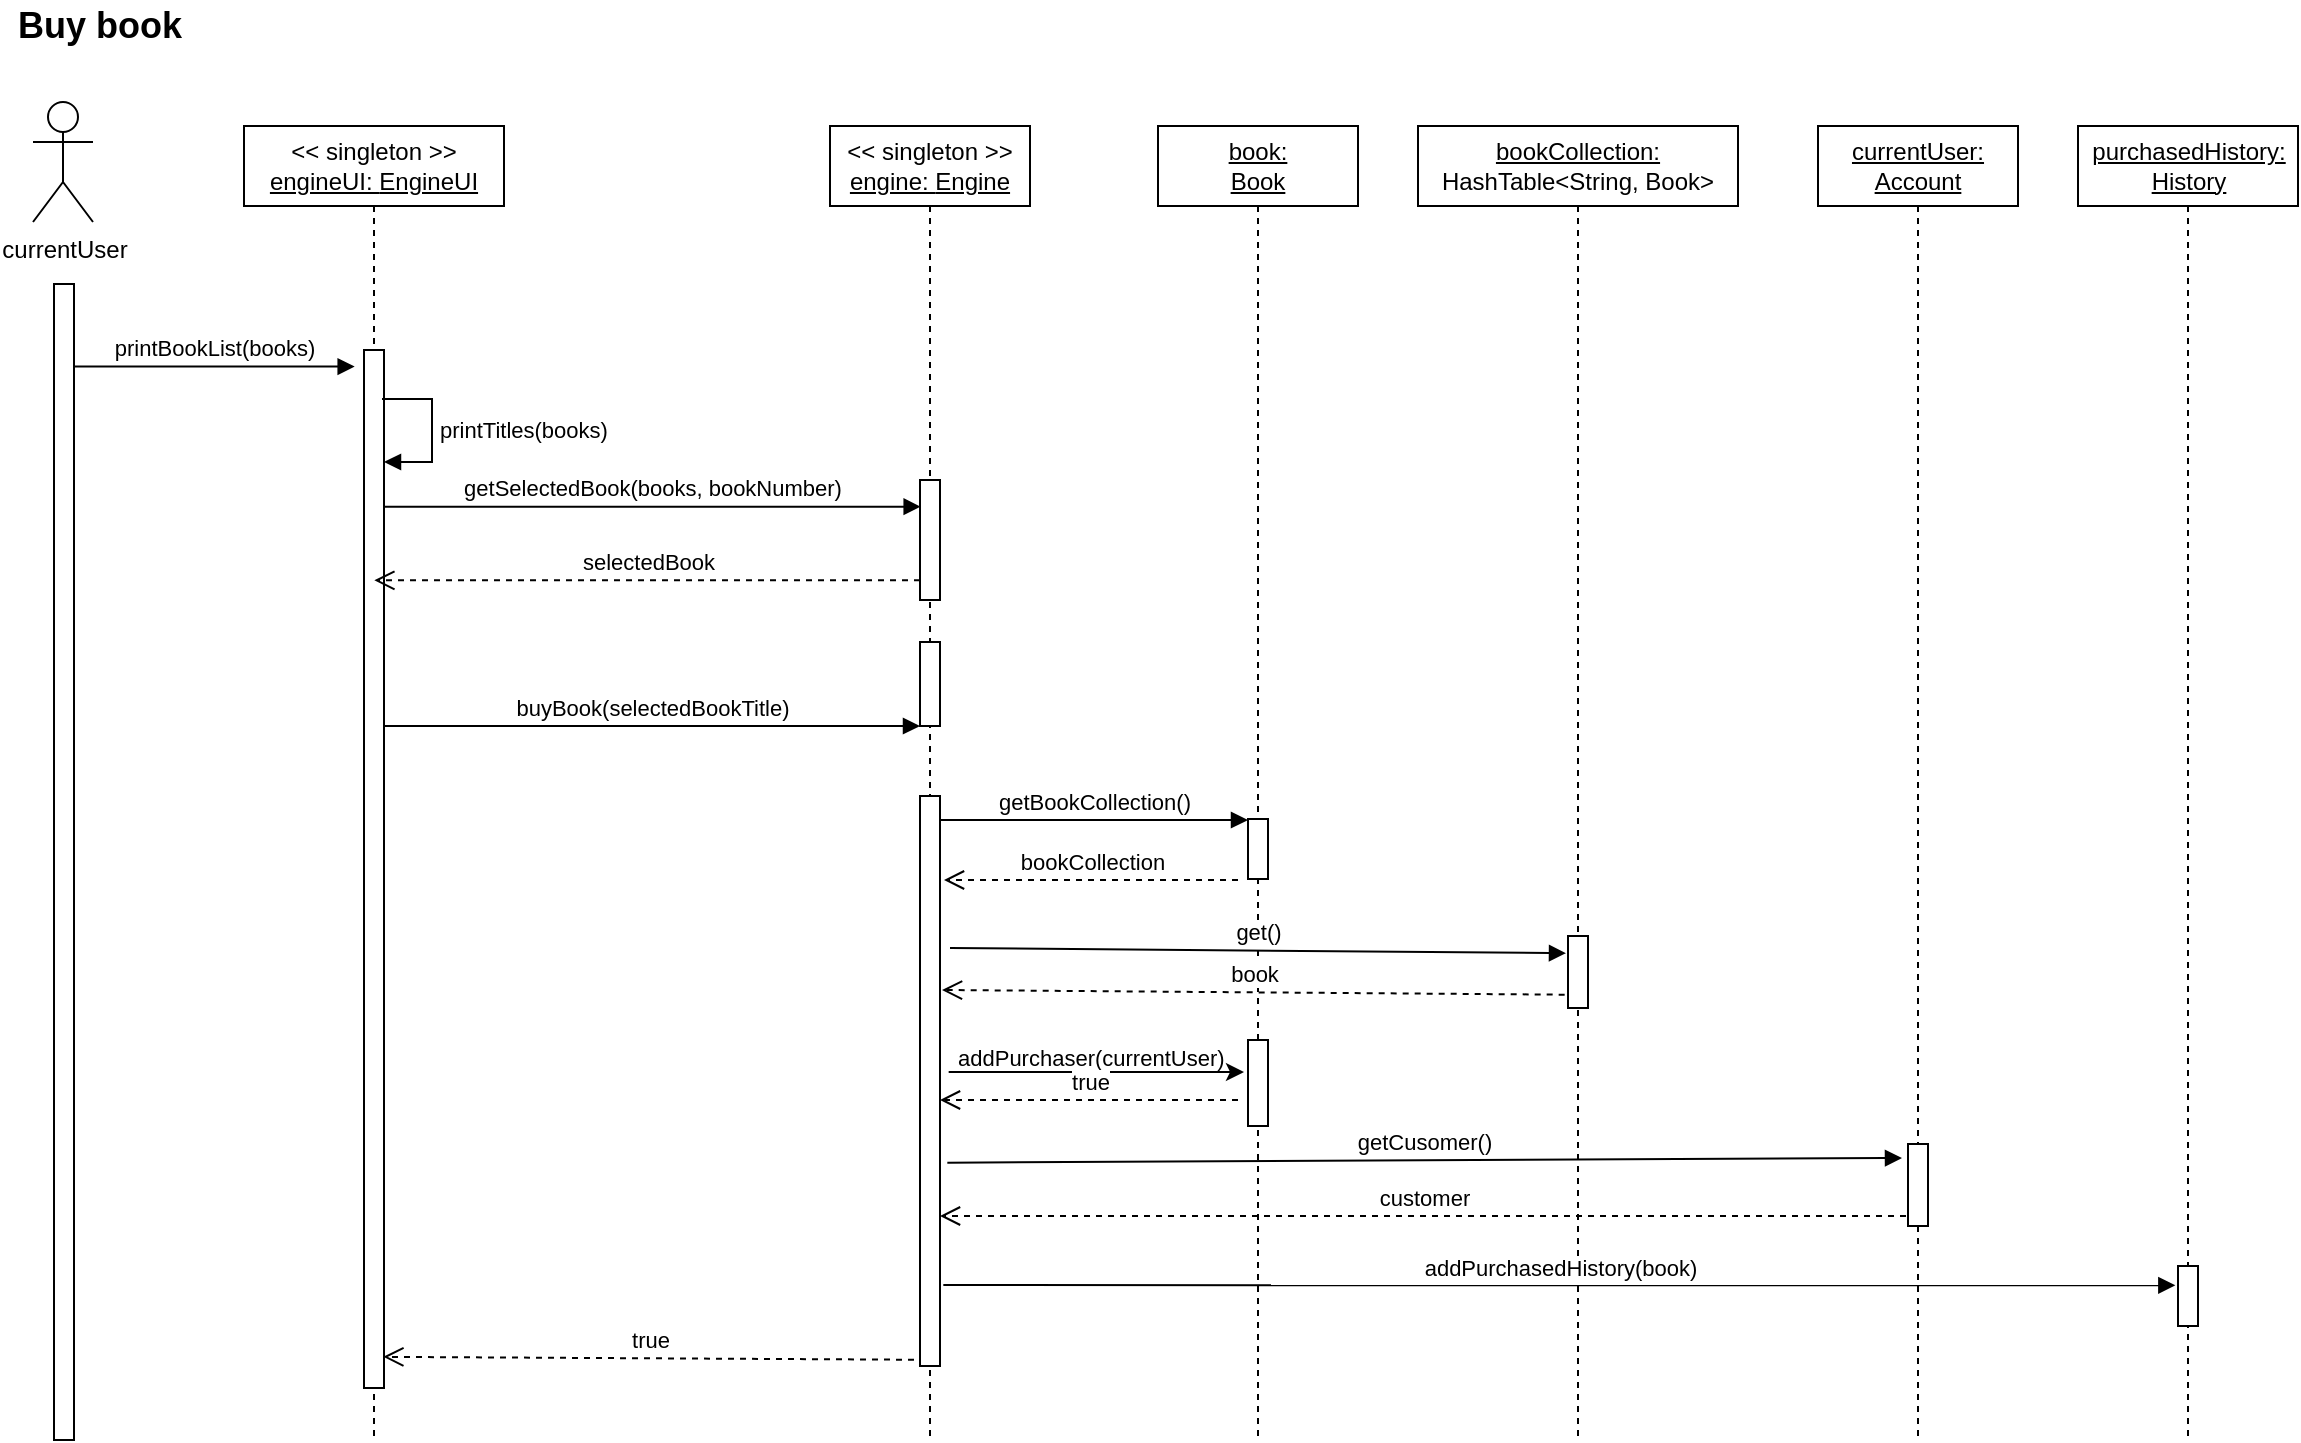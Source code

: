<mxfile version="10.6.7" type="github"><diagram id="Ak-4Qg8nDJc936oX8030" name="Buy Book (lastest)"><mxGraphModel dx="2929" dy="645" grid="1" gridSize="10" guides="1" tooltips="1" connect="1" arrows="1" fold="1" page="1" pageScale="1" pageWidth="1169" pageHeight="827" math="0" shadow="0"><root><mxCell id="0"/><mxCell id="1" parent="0"/><mxCell id="_SN9Duh2leaS8IFK7jVo-1" value="&lt;span style=&quot;font-size: 18px&quot;&gt;&lt;b&gt;Buy book&lt;/b&gt;&lt;/span&gt;" style="text;html=1;resizable=0;points=[];autosize=1;align=left;verticalAlign=top;spacingTop=-4;" vertex="1" parent="1"><mxGeometry x="-2.5" y="80" width="100" height="20" as="geometry"/></mxCell><mxCell id="_SN9Duh2leaS8IFK7jVo-2" value="currentUser&lt;br&gt;" style="shape=umlActor;verticalLabelPosition=bottom;labelBackgroundColor=#ffffff;verticalAlign=top;html=1;outlineConnect=0;" vertex="1" parent="1"><mxGeometry x="7.5" y="131" width="30" height="60" as="geometry"/></mxCell><mxCell id="_SN9Duh2leaS8IFK7jVo-3" value="" style="html=1;points=[];perimeter=orthogonalPerimeter;" vertex="1" parent="1"><mxGeometry x="18" y="222" width="10" height="578" as="geometry"/></mxCell><mxCell id="_SN9Duh2leaS8IFK7jVo-4" value="&amp;lt;&amp;lt; singleton &amp;gt;&amp;gt;&lt;br&gt;&lt;u&gt;engine:&amp;nbsp;&lt;/u&gt;&lt;u&gt;Engine&lt;/u&gt;&lt;br&gt;" style="shape=umlLifeline;perimeter=lifelinePerimeter;whiteSpace=wrap;html=1;container=1;collapsible=0;recursiveResize=0;outlineConnect=0;" vertex="1" parent="1"><mxGeometry x="406" y="143" width="100" height="657" as="geometry"/></mxCell><mxCell id="_SN9Duh2leaS8IFK7jVo-5" value="" style="html=1;points=[];perimeter=orthogonalPerimeter;" vertex="1" parent="_SN9Duh2leaS8IFK7jVo-4"><mxGeometry x="45" y="335" width="10" height="285" as="geometry"/></mxCell><mxCell id="Jg_GSLkUavVC3fdmv9jA-2" value="" style="html=1;points=[];perimeter=orthogonalPerimeter;" vertex="1" parent="_SN9Duh2leaS8IFK7jVo-4"><mxGeometry x="45" y="258" width="10" height="42" as="geometry"/></mxCell><mxCell id="_SN9Duh2leaS8IFK7jVo-6" value="" style="html=1;points=[];perimeter=orthogonalPerimeter;" vertex="1" parent="1"><mxGeometry x="451" y="320" width="10" height="60" as="geometry"/></mxCell><mxCell id="_SN9Duh2leaS8IFK7jVo-8" value="&lt;u&gt;book:&lt;br&gt;Book&lt;/u&gt;&lt;br&gt;" style="shape=umlLifeline;perimeter=lifelinePerimeter;whiteSpace=wrap;html=1;container=1;collapsible=0;recursiveResize=0;outlineConnect=0;" vertex="1" parent="1"><mxGeometry x="570" y="143" width="100" height="657" as="geometry"/></mxCell><mxCell id="_SN9Duh2leaS8IFK7jVo-10" value="" style="html=1;points=[];perimeter=orthogonalPerimeter;" vertex="1" parent="_SN9Duh2leaS8IFK7jVo-8"><mxGeometry x="45" y="346.5" width="10" height="30" as="geometry"/></mxCell><mxCell id="_SN9Duh2leaS8IFK7jVo-11" value="bookCollection" style="html=1;verticalAlign=bottom;endArrow=open;dashed=1;endSize=8;" edge="1" parent="_SN9Duh2leaS8IFK7jVo-8"><mxGeometry relative="1" as="geometry"><mxPoint x="-107" y="377" as="targetPoint"/><mxPoint x="40" y="377" as="sourcePoint"/></mxGeometry></mxCell><mxCell id="_SN9Duh2leaS8IFK7jVo-12" value="getBookCollection()" style="html=1;verticalAlign=bottom;endArrow=block;entryX=0;entryY=0;" edge="1" parent="_SN9Duh2leaS8IFK7jVo-8" source="_SN9Duh2leaS8IFK7jVo-5"><mxGeometry relative="1" as="geometry"><mxPoint x="-95" y="347" as="sourcePoint"/><mxPoint x="45" y="347" as="targetPoint"/></mxGeometry></mxCell><mxCell id="Jg_GSLkUavVC3fdmv9jA-17" value="" style="html=1;points=[];perimeter=orthogonalPerimeter;" vertex="1" parent="_SN9Duh2leaS8IFK7jVo-8"><mxGeometry x="45" y="457" width="10" height="43" as="geometry"/></mxCell><mxCell id="_SN9Duh2leaS8IFK7jVo-16" value="&lt;u&gt;currentUser:&lt;br&gt;Account&lt;/u&gt;&lt;br&gt;" style="shape=umlLifeline;perimeter=lifelinePerimeter;whiteSpace=wrap;html=1;container=1;collapsible=0;recursiveResize=0;outlineConnect=0;" vertex="1" parent="1"><mxGeometry x="900" y="143" width="100" height="657" as="geometry"/></mxCell><mxCell id="_SN9Duh2leaS8IFK7jVo-17" value="" style="html=1;points=[];perimeter=orthogonalPerimeter;" vertex="1" parent="_SN9Duh2leaS8IFK7jVo-16"><mxGeometry x="45" y="509" width="10" height="41" as="geometry"/></mxCell><mxCell id="_SN9Duh2leaS8IFK7jVo-21" value="getCusomer()" style="html=1;verticalAlign=bottom;endArrow=block;exitX=1.167;exitY=0.719;exitDx=0;exitDy=0;exitPerimeter=0;" edge="1" parent="1"><mxGeometry width="80" relative="1" as="geometry"><mxPoint x="464.667" y="661.333" as="sourcePoint"/><mxPoint x="942" y="659" as="targetPoint"/></mxGeometry></mxCell><mxCell id="_SN9Duh2leaS8IFK7jVo-23" value="" style="edgeStyle=orthogonalEdgeStyle;rounded=0;orthogonalLoop=1;jettySize=auto;html=1;exitX=1.033;exitY=0.673;exitDx=0;exitDy=0;exitPerimeter=0;" edge="1" parent="1"><mxGeometry relative="1" as="geometry"><Array as="points"/><mxPoint x="465.333" y="616" as="sourcePoint"/><mxPoint x="613" y="616" as="targetPoint"/></mxGeometry></mxCell><mxCell id="_SN9Duh2leaS8IFK7jVo-24" value="addPurchaser(currentUser)" style="text;html=1;resizable=0;points=[];autosize=1;align=left;verticalAlign=top;spacingTop=-4;fontSize=11;" vertex="1" parent="1"><mxGeometry x="468" y="600" width="150" height="10" as="geometry"/></mxCell><mxCell id="_SN9Duh2leaS8IFK7jVo-25" value="book" style="html=1;verticalAlign=bottom;endArrow=open;dashed=1;endSize=8;exitX=-0.167;exitY=0.815;exitDx=0;exitDy=0;exitPerimeter=0;" edge="1" parent="1" source="Jg_GSLkUavVC3fdmv9jA-13"><mxGeometry relative="1" as="geometry"><mxPoint x="462" y="575" as="targetPoint"/><mxPoint x="770" y="575" as="sourcePoint"/></mxGeometry></mxCell><mxCell id="_SN9Duh2leaS8IFK7jVo-27" value="&amp;lt;&amp;lt; singleton &amp;gt;&amp;gt;&lt;br&gt;&lt;u&gt;engineUI:&amp;nbsp;&lt;/u&gt;&lt;u&gt;EngineUI&lt;/u&gt;&lt;br&gt;" style="shape=umlLifeline;perimeter=lifelinePerimeter;whiteSpace=wrap;html=1;container=1;collapsible=0;recursiveResize=0;outlineConnect=0;" vertex="1" parent="1"><mxGeometry x="113" y="143" width="130" height="657" as="geometry"/></mxCell><mxCell id="_SN9Duh2leaS8IFK7jVo-28" value="" style="html=1;points=[];perimeter=orthogonalPerimeter;" vertex="1" parent="_SN9Duh2leaS8IFK7jVo-27"><mxGeometry x="60" y="112" width="10" height="519" as="geometry"/></mxCell><mxCell id="_SN9Duh2leaS8IFK7jVo-29" value="printBookList(books)" style="html=1;verticalAlign=bottom;endArrow=block;entryX=-0.467;entryY=0.016;entryDx=0;entryDy=0;entryPerimeter=0;" edge="1" parent="1" source="_SN9Duh2leaS8IFK7jVo-3" target="_SN9Duh2leaS8IFK7jVo-28"><mxGeometry relative="1" as="geometry"><mxPoint x="186.667" y="270" as="sourcePoint"/><mxPoint x="347.167" y="270" as="targetPoint"/></mxGeometry></mxCell><mxCell id="_SN9Duh2leaS8IFK7jVo-33" value="printTitles(books)" style="edgeStyle=orthogonalEdgeStyle;html=1;align=left;spacingLeft=2;endArrow=block;rounded=0;" edge="1" parent="1"><mxGeometry relative="1" as="geometry"><mxPoint x="182" y="279.5" as="sourcePoint"/><Array as="points"><mxPoint x="207" y="279.5"/></Array><mxPoint x="183" y="311" as="targetPoint"/></mxGeometry></mxCell><mxCell id="_SN9Duh2leaS8IFK7jVo-37" value="getSelectedBook(books, bookNumber)" style="html=1;verticalAlign=bottom;endArrow=block;entryX=0.033;entryY=0.222;entryDx=0;entryDy=0;entryPerimeter=0;" edge="1" parent="1" source="_SN9Duh2leaS8IFK7jVo-28" target="_SN9Duh2leaS8IFK7jVo-6"><mxGeometry relative="1" as="geometry"><mxPoint x="330" y="349.167" as="sourcePoint"/><mxPoint x="470" y="349.167" as="targetPoint"/></mxGeometry></mxCell><mxCell id="Jg_GSLkUavVC3fdmv9jA-1" value="selectedBook" style="html=1;verticalAlign=bottom;endArrow=open;dashed=1;endSize=8;entryX=1.1;entryY=0.265;entryDx=0;entryDy=0;entryPerimeter=0;" edge="1" parent="1" source="_SN9Duh2leaS8IFK7jVo-6"><mxGeometry relative="1" as="geometry"><mxPoint x="178.167" y="370.167" as="targetPoint"/><mxPoint x="316.5" y="371.5" as="sourcePoint"/></mxGeometry></mxCell><mxCell id="Jg_GSLkUavVC3fdmv9jA-3" value="buyBook(selectedBookTitle)" style="html=1;verticalAlign=bottom;endArrow=block;" edge="1" parent="1" source="_SN9Duh2leaS8IFK7jVo-28" target="Jg_GSLkUavVC3fdmv9jA-2"><mxGeometry relative="1" as="geometry"><mxPoint x="266" y="450" as="sourcePoint"/><mxPoint x="406" y="450" as="targetPoint"/></mxGeometry></mxCell><mxCell id="Jg_GSLkUavVC3fdmv9jA-11" value="get()" style="html=1;verticalAlign=bottom;endArrow=block;entryX=-0.1;entryY=0.239;entryDx=0;entryDy=0;entryPerimeter=0;" edge="1" parent="1" target="Jg_GSLkUavVC3fdmv9jA-13"><mxGeometry relative="1" as="geometry"><mxPoint x="466" y="554" as="sourcePoint"/><mxPoint x="620" y="554" as="targetPoint"/></mxGeometry></mxCell><mxCell id="Jg_GSLkUavVC3fdmv9jA-12" value="&lt;u&gt;bookCollection:&lt;br&gt;&lt;/u&gt;HashTable&amp;lt;String, Book&amp;gt;&lt;br&gt;" style="shape=umlLifeline;perimeter=lifelinePerimeter;whiteSpace=wrap;html=1;container=1;collapsible=0;recursiveResize=0;outlineConnect=0;" vertex="1" parent="1"><mxGeometry x="700" y="143" width="160" height="657" as="geometry"/></mxCell><mxCell id="Jg_GSLkUavVC3fdmv9jA-13" value="" style="html=1;points=[];perimeter=orthogonalPerimeter;" vertex="1" parent="Jg_GSLkUavVC3fdmv9jA-12"><mxGeometry x="75" y="405" width="10" height="36" as="geometry"/></mxCell><mxCell id="Jg_GSLkUavVC3fdmv9jA-16" value="true" style="html=1;verticalAlign=bottom;endArrow=open;dashed=1;endSize=8;" edge="1" parent="1" target="_SN9Duh2leaS8IFK7jVo-5"><mxGeometry relative="1" as="geometry"><mxPoint x="468" y="660.5" as="targetPoint"/><mxPoint x="610" y="630" as="sourcePoint"/></mxGeometry></mxCell><mxCell id="Jg_GSLkUavVC3fdmv9jA-18" value="customer" style="html=1;verticalAlign=bottom;endArrow=open;dashed=1;endSize=8;exitX=-0.1;exitY=0.878;exitDx=0;exitDy=0;exitPerimeter=0;" edge="1" parent="1" source="_SN9Duh2leaS8IFK7jVo-17" target="_SN9Duh2leaS8IFK7jVo-5"><mxGeometry relative="1" as="geometry"><mxPoint x="966" y="620" as="targetPoint"/><mxPoint x="1100.667" y="619.333" as="sourcePoint"/></mxGeometry></mxCell><mxCell id="Jg_GSLkUavVC3fdmv9jA-19" value="&lt;u&gt;purchasedHistory:&lt;br&gt;History&lt;/u&gt;&lt;br&gt;" style="html=1;points=[];perimeter=orthogonalPerimeter;shape=umlLifeline;participant=label;fontFamily=Helvetica;fontSize=12;fontColor=#000000;align=center;strokeColor=#000000;fillColor=#ffffff;recursiveResize=0;container=1;collapsible=0;" vertex="1" parent="1"><mxGeometry x="1030" y="143" width="110" height="657" as="geometry"/></mxCell><mxCell id="Jg_GSLkUavVC3fdmv9jA-20" value="" style="html=1;points=[];perimeter=orthogonalPerimeter;" vertex="1" parent="Jg_GSLkUavVC3fdmv9jA-19"><mxGeometry x="50" y="570" width="10" height="30" as="geometry"/></mxCell><mxCell id="Jg_GSLkUavVC3fdmv9jA-23" value="addPurchasedHistory(book)" style="html=1;verticalAlign=bottom;endArrow=block;exitX=1.167;exitY=0.858;exitDx=0;exitDy=0;exitPerimeter=0;entryX=-0.133;entryY=0.322;entryDx=0;entryDy=0;entryPerimeter=0;" edge="1" parent="1" source="_SN9Duh2leaS8IFK7jVo-5" target="Jg_GSLkUavVC3fdmv9jA-20"><mxGeometry width="80" relative="1" as="geometry"><mxPoint x="480.167" y="744.333" as="sourcePoint"/><mxPoint x="957.5" y="742" as="targetPoint"/></mxGeometry></mxCell><mxCell id="Jg_GSLkUavVC3fdmv9jA-24" value="true" style="html=1;verticalAlign=bottom;endArrow=open;dashed=1;endSize=8;exitX=-0.3;exitY=0.989;exitDx=0;exitDy=0;exitPerimeter=0;entryX=0.967;entryY=0.97;entryDx=0;entryDy=0;entryPerimeter=0;" edge="1" parent="1" source="_SN9Duh2leaS8IFK7jVo-5" target="_SN9Duh2leaS8IFK7jVo-28"><mxGeometry relative="1" as="geometry"><mxPoint x="471" y="698" as="targetPoint"/><mxPoint x="954" y="698" as="sourcePoint"/></mxGeometry></mxCell></root></mxGraphModel></diagram><diagram name="view suggest" id="wPHwd9aBDnwUextB0puh"><mxGraphModel dx="847" dy="632" grid="1" gridSize="10" guides="1" tooltips="1" connect="1" arrows="1" fold="1" page="1" pageScale="1" pageWidth="827" pageHeight="1169" math="0" shadow="0"><root><mxCell id="YCZcGzwZoO4mAMACnlTH-0"/><mxCell id="YCZcGzwZoO4mAMACnlTH-1" parent="YCZcGzwZoO4mAMACnlTH-0"/><mxCell id="YCZcGzwZoO4mAMACnlTH-10" value="getSearchBook(releasedate)" style="html=1;verticalAlign=bottom;endArrow=block;entryX=0;entryY=0;" parent="YCZcGzwZoO4mAMACnlTH-1" edge="1"><mxGeometry relative="1" as="geometry"><mxPoint x="225" y="233" as="sourcePoint"/></mxGeometry></mxCell><mxCell id="YCZcGzwZoO4mAMACnlTH-14" value="releaseDate" style="html=1;verticalAlign=bottom;endArrow=open;dashed=1;endSize=8;exitX=0;exitY=0.95;entryX=1.04;entryY=0.488;entryDx=0;entryDy=0;entryPerimeter=0;" parent="YCZcGzwZoO4mAMACnlTH-1" edge="1"><mxGeometry relative="1" as="geometry"><mxPoint x="432" y="319" as="targetPoint"/></mxGeometry></mxCell><mxCell id="YCZcGzwZoO4mAMACnlTH-15" value="getReleaseDate" style="html=1;verticalAlign=bottom;endArrow=block;entryX=-0.16;entryY=0.14;exitX=0.967;exitY=0.167;exitDx=0;exitDy=0;exitPerimeter=0;entryDx=0;entryDy=0;entryPerimeter=0;" parent="YCZcGzwZoO4mAMACnlTH-1" edge="1"><mxGeometry relative="1" as="geometry"><mxPoint x="432" y="243" as="sourcePoint"/></mxGeometry></mxCell><mxCell id="ejSLM5UKfm8z7SM_xDKG-5" value="&lt;span style=&quot;font-size: 18px&quot;&gt;&lt;b&gt;Content based&lt;/b&gt;&lt;/span&gt;" style="text;html=1;resizable=0;points=[];autosize=1;align=left;verticalAlign=top;spacingTop=-4;" parent="YCZcGzwZoO4mAMACnlTH-1" vertex="1"><mxGeometry x="40" y="40" width="140" height="20" as="geometry"/></mxCell><mxCell id="s8oEfWcCjszFPxZXejBG-6" value="&amp;lt;&amp;lt; singleton &amp;gt;&amp;gt;&lt;br&gt;&lt;u&gt;engine:&amp;nbsp;&lt;/u&gt;&lt;u&gt;Engine&lt;/u&gt;&lt;br&gt;" style="shape=umlLifeline;perimeter=lifelinePerimeter;whiteSpace=wrap;html=1;container=1;collapsible=0;recursiveResize=0;outlineConnect=0;" parent="YCZcGzwZoO4mAMACnlTH-1" vertex="1"><mxGeometry x="170" y="622" width="100" height="488" as="geometry"/></mxCell><mxCell id="s8oEfWcCjszFPxZXejBG-7" value="" style="html=1;points=[];perimeter=orthogonalPerimeter;" parent="YCZcGzwZoO4mAMACnlTH-1" vertex="1"><mxGeometry x="215" y="739" width="10" height="351" as="geometry"/></mxCell><mxCell id="s8oEfWcCjszFPxZXejBG-8" value="currentUser&lt;br&gt;" style="shape=umlActor;verticalLabelPosition=bottom;labelBackgroundColor=#ffffff;verticalAlign=top;html=1;outlineConnect=0;" parent="YCZcGzwZoO4mAMACnlTH-1" vertex="1"><mxGeometry x="50" y="621" width="30" height="60" as="geometry"/></mxCell><mxCell id="s8oEfWcCjszFPxZXejBG-9" value="" style="html=1;points=[];perimeter=orthogonalPerimeter;" parent="YCZcGzwZoO4mAMACnlTH-1" vertex="1"><mxGeometry x="60" y="712" width="10" height="398" as="geometry"/></mxCell><mxCell id="s8oEfWcCjszFPxZXejBG-10" value="showCommuSuggest()" style="html=1;verticalAlign=bottom;endArrow=block;entryX=0;entryY=0;" parent="YCZcGzwZoO4mAMACnlTH-1" edge="1"><mxGeometry relative="1" as="geometry"><mxPoint x="70" y="739.0" as="sourcePoint"/><mxPoint x="215" y="739.0" as="targetPoint"/></mxGeometry></mxCell><mxCell id="s8oEfWcCjszFPxZXejBG-11" value="&lt;span style=&quot;font-size: 18px&quot;&gt;&lt;b&gt;Commu based&lt;/b&gt;&lt;/span&gt;" style="text;html=1;resizable=0;points=[];autosize=1;align=left;verticalAlign=top;spacingTop=-4;" parent="YCZcGzwZoO4mAMACnlTH-1" vertex="1"><mxGeometry x="40" y="569" width="140" height="20" as="geometry"/></mxCell><mxCell id="s8oEfWcCjszFPxZXejBG-12" value="&lt;u&gt;purchasedHIstory:&lt;br&gt;History&lt;br&gt;&lt;/u&gt;" style="html=1;points=[];perimeter=orthogonalPerimeter;shape=umlLifeline;participant=label;fontFamily=Helvetica;fontSize=12;fontColor=#000000;align=center;strokeColor=#000000;fillColor=#ffffff;recursiveResize=0;container=1;collapsible=0;" parent="YCZcGzwZoO4mAMACnlTH-1" vertex="1"><mxGeometry x="940" y="1270" width="110" height="309" as="geometry"/></mxCell><mxCell id="s8oEfWcCjszFPxZXejBG-16" value="loop purchasers,&lt;br style=&quot;font-size: 9px;&quot;&gt;finding 10 books (or &lt;br style=&quot;font-size: 9px;&quot;&gt;less) that&amp;nbsp;are from &lt;br style=&quot;font-size: 9px;&quot;&gt;purchaser who had &lt;br style=&quot;font-size: 9px;&quot;&gt;bought same book&amp;nbsp;&lt;br style=&quot;font-size: 9px;&quot;&gt;" style="text;html=1;resizable=0;points=[];autosize=1;align=left;verticalAlign=top;spacingTop=-4;fontSize=9;" parent="YCZcGzwZoO4mAMACnlTH-1" vertex="1"><mxGeometry x="1002" y="1468" width="120" height="70" as="geometry"/></mxCell><mxCell id="s8oEfWcCjszFPxZXejBG-17" value="&lt;u&gt;lastestBook:&lt;br&gt;Book&lt;br&gt;&lt;/u&gt;" style="html=1;points=[];perimeter=orthogonalPerimeter;shape=umlLifeline;participant=label;fontFamily=Helvetica;fontSize=12;fontColor=#000000;align=center;strokeColor=#000000;fillColor=#ffffff;recursiveResize=0;container=1;collapsible=0;" parent="YCZcGzwZoO4mAMACnlTH-1" vertex="1"><mxGeometry x="1060" y="1270" width="90" height="309" as="geometry"/></mxCell><mxCell id="s8oEfWcCjszFPxZXejBG-18" value="" style="html=1;points=[];perimeter=orthogonalPerimeter;" parent="s8oEfWcCjszFPxZXejBG-17" vertex="1"><mxGeometry x="40" y="186" width="10" height="84" as="geometry"/></mxCell><mxCell id="s8oEfWcCjszFPxZXejBG-21" value="&lt;u&gt;purchaser: Customer&lt;/u&gt;" style="shape=umlLifeline;perimeter=lifelinePerimeter;whiteSpace=wrap;html=1;container=1;collapsible=0;recursiveResize=0;outlineConnect=0;" parent="YCZcGzwZoO4mAMACnlTH-1" vertex="1"><mxGeometry x="1195" y="1270" width="100" height="309" as="geometry"/></mxCell><mxCell id="s8oEfWcCjszFPxZXejBG-22" value="" style="html=1;points=[];perimeter=orthogonalPerimeter;" parent="s8oEfWcCjszFPxZXejBG-21" vertex="1"><mxGeometry x="45" y="198" width="10" height="52" as="geometry"/></mxCell><mxCell id="s8oEfWcCjszFPxZXejBG-23" value="viewPurchasedHistory()" style="html=1;verticalAlign=bottom;endArrow=block;entryX=-0.1;entryY=0.053;entryDx=0;entryDy=0;entryPerimeter=0;" parent="YCZcGzwZoO4mAMACnlTH-1" target="s8oEfWcCjszFPxZXejBG-22" edge="1"><mxGeometry relative="1" as="geometry"><mxPoint x="1110" y="1471" as="sourcePoint"/><mxPoint x="1110" y="1464.5" as="targetPoint"/></mxGeometry></mxCell><mxCell id="s8oEfWcCjszFPxZXejBG-24" value="&lt;u&gt;otherPurchased:&lt;br&gt;History&lt;br&gt;&lt;/u&gt;" style="html=1;points=[];perimeter=orthogonalPerimeter;shape=umlLifeline;participant=label;fontFamily=Helvetica;fontSize=12;fontColor=#000000;align=center;strokeColor=#000000;fillColor=#ffffff;recursiveResize=0;container=1;collapsible=0;" parent="YCZcGzwZoO4mAMACnlTH-1" vertex="1"><mxGeometry x="1310" y="1270" width="100" height="308" as="geometry"/></mxCell><mxCell id="s8oEfWcCjszFPxZXejBG-25" value="" style="html=1;points=[];perimeter=orthogonalPerimeter;" parent="s8oEfWcCjszFPxZXejBG-24" vertex="1"><mxGeometry x="45" y="210" width="10" height="30" as="geometry"/></mxCell><mxCell id="s8oEfWcCjszFPxZXejBG-26" value="getBook()" style="html=1;verticalAlign=bottom;endArrow=block;entryX=-0.05;entryY=0.045;entryDx=0;entryDy=0;entryPerimeter=0;" parent="YCZcGzwZoO4mAMACnlTH-1" target="s8oEfWcCjszFPxZXejBG-25" edge="1"><mxGeometry relative="1" as="geometry"><mxPoint x="1250" y="1483" as="sourcePoint"/><mxPoint x="1248.667" y="1480.833" as="targetPoint"/></mxGeometry></mxCell><mxCell id="s8oEfWcCjszFPxZXejBG-27" value="purchasedBook" style="html=1;verticalAlign=bottom;endArrow=open;dashed=1;endSize=8;" parent="YCZcGzwZoO4mAMACnlTH-1" edge="1"><mxGeometry relative="1" as="geometry"><mxPoint x="1250" y="1510" as="targetPoint"/><mxPoint x="1355" y="1509.5" as="sourcePoint"/></mxGeometry></mxCell><mxCell id="s8oEfWcCjszFPxZXejBG-29" value="" style="strokeWidth=1;html=1;shape=mxgraph.flowchart.annotation_1;align=left;fontSize=8;" parent="YCZcGzwZoO4mAMACnlTH-1" vertex="1"><mxGeometry x="1086" y="1467" width="10" height="61" as="geometry"/></mxCell><mxCell id="s8oEfWcCjszFPxZXejBG-30" value="print purchasedBook" style="html=1;verticalAlign=bottom;endArrow=open;dashed=1;endSize=8;" parent="YCZcGzwZoO4mAMACnlTH-1" edge="1"><mxGeometry relative="1" as="geometry"><mxPoint x="1111" y="1518" as="targetPoint"/><mxPoint x="1240" y="1518" as="sourcePoint"/></mxGeometry></mxCell><mxCell id="_OTKkpBfOaU4x5lNiEYG-0" value="&amp;lt;&amp;lt; singleton &amp;gt;&amp;gt;&lt;br&gt;&lt;u&gt;engine:&amp;nbsp;&lt;/u&gt;&lt;u&gt;Engine&lt;/u&gt;&lt;br&gt;" style="shape=umlLifeline;perimeter=lifelinePerimeter;whiteSpace=wrap;html=1;container=1;collapsible=0;recursiveResize=0;outlineConnect=0;" parent="YCZcGzwZoO4mAMACnlTH-1" vertex="1"><mxGeometry x="393" y="92" width="100" height="408" as="geometry"/></mxCell><mxCell id="_OTKkpBfOaU4x5lNiEYG-1" value="" style="html=1;points=[];perimeter=orthogonalPerimeter;gradientColor=none;" parent="YCZcGzwZoO4mAMACnlTH-1" vertex="1"><mxGeometry x="438" y="209" width="10" height="271" as="geometry"/></mxCell><mxCell id="_OTKkpBfOaU4x5lNiEYG-2" value="engineUI" style="shape=umlActor;verticalLabelPosition=bottom;labelBackgroundColor=#ffffff;verticalAlign=top;html=1;outlineConnect=0;" parent="YCZcGzwZoO4mAMACnlTH-1" vertex="1"><mxGeometry x="50" y="92" width="30" height="60" as="geometry"/></mxCell><mxCell id="_OTKkpBfOaU4x5lNiEYG-3" value="" style="html=1;points=[];perimeter=orthogonalPerimeter;" parent="YCZcGzwZoO4mAMACnlTH-1" vertex="1"><mxGeometry x="60" y="182" width="10" height="318" as="geometry"/></mxCell><mxCell id="_OTKkpBfOaU4x5lNiEYG-4" value="getContentSuggest()" style="html=1;verticalAlign=bottom;endArrow=block;exitX=1.017;exitY=0.054;exitDx=0;exitDy=0;exitPerimeter=0;" parent="YCZcGzwZoO4mAMACnlTH-1" edge="1" source="6-f7wEAf1Rsc6jo_dJNW-1"><mxGeometry relative="1" as="geometry"><mxPoint x="70" y="210" as="sourcePoint"/><mxPoint x="437" y="220" as="targetPoint"/></mxGeometry></mxCell><mxCell id="_OTKkpBfOaU4x5lNiEYG-5" value="&lt;u&gt;purchasedHIstory:&lt;br&gt;History&lt;br&gt;&lt;/u&gt;" style="html=1;points=[];perimeter=orthogonalPerimeter;shape=umlLifeline;participant=label;fontFamily=Helvetica;fontSize=12;fontColor=#000000;align=center;strokeColor=#000000;fillColor=#ffffff;recursiveResize=0;container=1;collapsible=0;" parent="YCZcGzwZoO4mAMACnlTH-1" vertex="1"><mxGeometry x="756" y="92" width="110" height="408" as="geometry"/></mxCell><mxCell id="_OTKkpBfOaU4x5lNiEYG-6" value="loop in same keywords,&lt;br style=&quot;font-size: 10px&quot;&gt;finding 10 books (or less) &lt;br&gt;that&amp;nbsp;are&amp;nbsp;similar to current &lt;br&gt;one.&amp;nbsp;&lt;br&gt;&lt;br style=&quot;font-size: 10px&quot;&gt;" style="text;html=1;resizable=0;points=[];autosize=1;align=left;verticalAlign=top;spacingTop=-4;fontSize=10;" parent="YCZcGzwZoO4mAMACnlTH-1" vertex="1"><mxGeometry x="304" y="360" width="130" height="60" as="geometry"/></mxCell><mxCell id="_OTKkpBfOaU4x5lNiEYG-7" value="&lt;u&gt;lastestBook:&lt;br&gt;Book&lt;br&gt;&lt;/u&gt;" style="html=1;points=[];perimeter=orthogonalPerimeter;shape=umlLifeline;participant=label;fontFamily=Helvetica;fontSize=12;fontColor=#000000;align=center;strokeColor=#000000;fillColor=#ffffff;recursiveResize=0;container=1;collapsible=0;" parent="YCZcGzwZoO4mAMACnlTH-1" vertex="1"><mxGeometry x="878" y="92" width="90" height="408" as="geometry"/></mxCell><mxCell id="_OTKkpBfOaU4x5lNiEYG-8" value="" style="strokeWidth=1;html=1;shape=mxgraph.flowchart.annotation_1;align=left;fontSize=8;" parent="YCZcGzwZoO4mAMACnlTH-1" vertex="1"><mxGeometry x="424" y="350" width="10" height="100" as="geometry"/></mxCell><mxCell id="_OTKkpBfOaU4x5lNiEYG-9" value="" style="html=1;points=[];perimeter=orthogonalPerimeter;" parent="YCZcGzwZoO4mAMACnlTH-1" vertex="1"><mxGeometry x="806" y="286" width="10" height="33" as="geometry"/></mxCell><mxCell id="_OTKkpBfOaU4x5lNiEYG-10" value="getBook()" style="html=1;verticalAlign=bottom;endArrow=block;entryX=0;entryY=0.091;entryDx=0;entryDy=0;entryPerimeter=0;" parent="YCZcGzwZoO4mAMACnlTH-1" target="_OTKkpBfOaU4x5lNiEYG-9" edge="1"><mxGeometry relative="1" as="geometry"><mxPoint x="694" y="289" as="sourcePoint"/><mxPoint x="800" y="287" as="targetPoint"/></mxGeometry></mxCell><mxCell id="_OTKkpBfOaU4x5lNiEYG-11" value="latestBook" style="html=1;verticalAlign=bottom;endArrow=open;dashed=1;endSize=8;" parent="YCZcGzwZoO4mAMACnlTH-1" edge="1"><mxGeometry relative="1" as="geometry"><mxPoint x="693" y="318" as="targetPoint"/><mxPoint x="803" y="318" as="sourcePoint"/></mxGeometry></mxCell><mxCell id="_OTKkpBfOaU4x5lNiEYG-12" value="keyword" style="html=1;verticalAlign=bottom;endArrow=open;dashed=1;endSize=8;exitX=-0.4;exitY=0.97;exitDx=0;exitDy=0;exitPerimeter=0;" parent="YCZcGzwZoO4mAMACnlTH-1" source="_OTKkpBfOaU4x5lNiEYG-13" edge="1"><mxGeometry relative="1" as="geometry"><mxPoint x="449" y="390" as="targetPoint"/><mxPoint x="681" y="344.5" as="sourcePoint"/></mxGeometry></mxCell><mxCell id="_OTKkpBfOaU4x5lNiEYG-13" value="" style="html=1;points=[];perimeter=orthogonalPerimeter;" parent="YCZcGzwZoO4mAMACnlTH-1" vertex="1"><mxGeometry x="919" y="358" width="10" height="33" as="geometry"/></mxCell><mxCell id="_OTKkpBfOaU4x5lNiEYG-14" value="getKeyword().get(index)" style="html=1;verticalAlign=bottom;endArrow=block;entryX=0;entryY=0.121;entryDx=0;entryDy=0;entryPerimeter=0;" parent="YCZcGzwZoO4mAMACnlTH-1" target="_OTKkpBfOaU4x5lNiEYG-13" edge="1"><mxGeometry relative="1" as="geometry"><mxPoint x="449" y="362" as="sourcePoint"/><mxPoint x="849" y="362" as="targetPoint"/></mxGeometry></mxCell><mxCell id="_OTKkpBfOaU4x5lNiEYG-15" value="bookCollection.containsKey(keyword)" style="html=1;verticalAlign=bottom;endArrow=block;edgeStyle=elbowEdgeStyle;exitX=1.2;exitY=0.2;exitDx=0;exitDy=0;exitPerimeter=0;rounded=0;" parent="YCZcGzwZoO4mAMACnlTH-1" edge="1"><mxGeometry x="0.37" y="-88" relative="1" as="geometry"><mxPoint x="448" y="415" as="sourcePoint"/><mxPoint x="448" y="442" as="targetPoint"/><Array as="points"><mxPoint x="471" y="452"/></Array><mxPoint x="88" y="82" as="offset"/></mxGeometry></mxCell><mxCell id="_OTKkpBfOaU4x5lNiEYG-16" value="suggestBooks" style="html=1;verticalAlign=bottom;endArrow=open;dashed=1;endSize=8;entryX=1.1;entryY=0.899;entryDx=0;entryDy=0;entryPerimeter=0;" parent="YCZcGzwZoO4mAMACnlTH-1" edge="1"><mxGeometry relative="1" as="geometry"><mxPoint x="71" y="476" as="targetPoint"/><mxPoint x="249" y="476" as="sourcePoint"/></mxGeometry></mxCell><mxCell id="_OTKkpBfOaU4x5lNiEYG-17" value="&lt;u&gt;customer: &lt;br&gt;Customer&lt;br&gt;&lt;/u&gt;" style="html=1;points=[];perimeter=orthogonalPerimeter;shape=umlLifeline;participant=label;fontFamily=Helvetica;fontSize=12;fontColor=#000000;align=center;strokeColor=#000000;fillColor=#ffffff;recursiveResize=0;container=1;collapsible=0;" parent="YCZcGzwZoO4mAMACnlTH-1" vertex="1"><mxGeometry x="635" y="92" width="110" height="408" as="geometry"/></mxCell><mxCell id="_OTKkpBfOaU4x5lNiEYG-18" value="" style="html=1;points=[];perimeter=orthogonalPerimeter;" parent="YCZcGzwZoO4mAMACnlTH-1" vertex="1"><mxGeometry x="685" y="275" width="10" height="61" as="geometry"/></mxCell><mxCell id="_OTKkpBfOaU4x5lNiEYG-19" value="getPurchasedHistory()" style="html=1;verticalAlign=bottom;endArrow=block;entryX=-0.3;entryY=0.082;entryDx=0;entryDy=0;entryPerimeter=0;" parent="YCZcGzwZoO4mAMACnlTH-1" target="_OTKkpBfOaU4x5lNiEYG-18" edge="1"><mxGeometry relative="1" as="geometry"><mxPoint x="449" y="280" as="sourcePoint"/><mxPoint x="561" y="279" as="targetPoint"/></mxGeometry></mxCell><mxCell id="_OTKkpBfOaU4x5lNiEYG-20" value="latestBook" style="html=1;verticalAlign=bottom;endArrow=open;dashed=1;endSize=8;" parent="YCZcGzwZoO4mAMACnlTH-1" edge="1"><mxGeometry relative="1" as="geometry"><mxPoint x="449" y="328" as="targetPoint"/><mxPoint x="679" y="328" as="sourcePoint"/></mxGeometry></mxCell><mxCell id="_OTKkpBfOaU4x5lNiEYG-21" value="&lt;u&gt;currentUser: &lt;br&gt;Account&lt;br&gt;&lt;/u&gt;" style="html=1;points=[];perimeter=orthogonalPerimeter;shape=umlLifeline;participant=label;fontFamily=Helvetica;fontSize=12;fontColor=#000000;align=center;strokeColor=#000000;fillColor=#ffffff;recursiveResize=0;container=1;collapsible=0;" parent="YCZcGzwZoO4mAMACnlTH-1" vertex="1"><mxGeometry x="510" y="92" width="110" height="408" as="geometry"/></mxCell><mxCell id="_OTKkpBfOaU4x5lNiEYG-25" value="" style="html=1;points=[];perimeter=orthogonalPerimeter;" parent="_OTKkpBfOaU4x5lNiEYG-21" vertex="1"><mxGeometry x="51.5" y="128" width="10" height="33" as="geometry"/></mxCell><mxCell id="_OTKkpBfOaU4x5lNiEYG-26" value="getCustomer()" style="html=1;verticalAlign=bottom;endArrow=block;entryX=0;entryY=0.091;entryDx=0;entryDy=0;entryPerimeter=0;" parent="_OTKkpBfOaU4x5lNiEYG-21" edge="1"><mxGeometry relative="1" as="geometry"><mxPoint x="-60.5" y="135" as="sourcePoint"/><mxPoint x="51" y="134.667" as="targetPoint"/></mxGeometry></mxCell><mxCell id="_OTKkpBfOaU4x5lNiEYG-27" value="customer" style="html=1;verticalAlign=bottom;endArrow=open;dashed=1;endSize=8;" parent="_OTKkpBfOaU4x5lNiEYG-21" edge="1"><mxGeometry relative="1" as="geometry"><mxPoint x="-61.5" y="160" as="targetPoint"/><mxPoint x="48.5" y="160" as="sourcePoint"/></mxGeometry></mxCell><mxCell id="_OTKkpBfOaU4x5lNiEYG-30" value="&lt;u&gt;currentUser: &lt;br&gt;Account&lt;br&gt;&lt;/u&gt;" style="html=1;points=[];perimeter=orthogonalPerimeter;shape=umlLifeline;participant=label;fontFamily=Helvetica;fontSize=12;fontColor=#000000;align=center;strokeColor=#000000;fillColor=#ffffff;recursiveResize=0;container=1;collapsible=0;" parent="YCZcGzwZoO4mAMACnlTH-1" vertex="1"><mxGeometry x="286" y="622" width="84" height="488" as="geometry"/></mxCell><mxCell id="_OTKkpBfOaU4x5lNiEYG-31" value="" style="html=1;points=[];perimeter=orthogonalPerimeter;" parent="_OTKkpBfOaU4x5lNiEYG-30" vertex="1"><mxGeometry x="37" y="129" width="10" height="33" as="geometry"/></mxCell><mxCell id="_OTKkpBfOaU4x5lNiEYG-32" value="getCustomer()" style="html=1;verticalAlign=bottom;endArrow=block;entryX=0;entryY=0.091;entryDx=0;entryDy=0;entryPerimeter=0;" parent="_OTKkpBfOaU4x5lNiEYG-30" target="_OTKkpBfOaU4x5lNiEYG-31" edge="1"><mxGeometry relative="1" as="geometry"><mxPoint x="-60.5" y="131" as="sourcePoint"/><mxPoint x="45.5" y="129" as="targetPoint"/></mxGeometry></mxCell><mxCell id="_OTKkpBfOaU4x5lNiEYG-33" value="customer" style="html=1;verticalAlign=bottom;endArrow=open;dashed=1;endSize=8;" parent="_OTKkpBfOaU4x5lNiEYG-30" edge="1"><mxGeometry relative="1" as="geometry"><mxPoint x="-61.5" y="160" as="targetPoint"/><mxPoint x="34" y="160" as="sourcePoint"/></mxGeometry></mxCell><mxCell id="_OTKkpBfOaU4x5lNiEYG-45" value="&lt;u&gt;purchasedHIstory:&lt;br&gt;History&lt;br&gt;&lt;/u&gt;" style="html=1;points=[];perimeter=orthogonalPerimeter;shape=umlLifeline;participant=label;fontFamily=Helvetica;fontSize=12;fontColor=#000000;align=center;strokeColor=#000000;fillColor=#ffffff;recursiveResize=0;container=1;collapsible=0;" parent="YCZcGzwZoO4mAMACnlTH-1" vertex="1"><mxGeometry x="480" y="621" width="110" height="488" as="geometry"/></mxCell><mxCell id="_OTKkpBfOaU4x5lNiEYG-46" value="" style="html=1;points=[];perimeter=orthogonalPerimeter;" parent="YCZcGzwZoO4mAMACnlTH-1" vertex="1"><mxGeometry x="530" y="816" width="10" height="33" as="geometry"/></mxCell><mxCell id="_OTKkpBfOaU4x5lNiEYG-47" value="getBook()" style="html=1;verticalAlign=bottom;endArrow=block;" parent="YCZcGzwZoO4mAMACnlTH-1" edge="1"><mxGeometry relative="1" as="geometry"><mxPoint x="434" y="819" as="sourcePoint"/><mxPoint x="530" y="819" as="targetPoint"/></mxGeometry></mxCell><mxCell id="_OTKkpBfOaU4x5lNiEYG-48" value="latestBook" style="html=1;verticalAlign=bottom;endArrow=open;dashed=1;endSize=8;" parent="YCZcGzwZoO4mAMACnlTH-1" edge="1"><mxGeometry relative="1" as="geometry"><mxPoint x="431" y="846" as="targetPoint"/><mxPoint x="530" y="846" as="sourcePoint"/></mxGeometry></mxCell><mxCell id="_OTKkpBfOaU4x5lNiEYG-49" value="&lt;u&gt;customer: &lt;br&gt;Customer&lt;br&gt;&lt;/u&gt;" style="html=1;points=[];perimeter=orthogonalPerimeter;shape=umlLifeline;participant=label;fontFamily=Helvetica;fontSize=12;fontColor=#000000;align=center;strokeColor=#000000;fillColor=#ffffff;recursiveResize=0;container=1;collapsible=0;" parent="YCZcGzwZoO4mAMACnlTH-1" vertex="1"><mxGeometry x="383" y="621" width="84" height="488" as="geometry"/></mxCell><mxCell id="_OTKkpBfOaU4x5lNiEYG-50" value="" style="html=1;points=[];perimeter=orthogonalPerimeter;" parent="_OTKkpBfOaU4x5lNiEYG-49" vertex="1"><mxGeometry x="37" y="181" width="10" height="61" as="geometry"/></mxCell><mxCell id="_OTKkpBfOaU4x5lNiEYG-51" value="getPurchasedHistory(lastIndex)" style="html=1;verticalAlign=bottom;endArrow=block;" parent="YCZcGzwZoO4mAMACnlTH-1" edge="1"><mxGeometry relative="1" as="geometry"><mxPoint x="228" y="810" as="sourcePoint"/><mxPoint x="420" y="810" as="targetPoint"/></mxGeometry></mxCell><mxCell id="_OTKkpBfOaU4x5lNiEYG-52" value="latestBook" style="html=1;verticalAlign=bottom;endArrow=open;dashed=1;endSize=8;" parent="YCZcGzwZoO4mAMACnlTH-1" edge="1"><mxGeometry relative="1" as="geometry"><mxPoint x="228" y="858" as="targetPoint"/><mxPoint x="420" y="858" as="sourcePoint"/></mxGeometry></mxCell><mxCell id="_OTKkpBfOaU4x5lNiEYG-53" value="&lt;u&gt;lastestBook:&lt;br&gt;Book&lt;br&gt;&lt;/u&gt;" style="html=1;points=[];perimeter=orthogonalPerimeter;shape=umlLifeline;participant=label;fontFamily=Helvetica;fontSize=12;fontColor=#000000;align=center;strokeColor=#000000;fillColor=#ffffff;recursiveResize=0;container=1;collapsible=0;" parent="YCZcGzwZoO4mAMACnlTH-1" vertex="1"><mxGeometry x="600" y="622" width="90" height="488" as="geometry"/></mxCell><mxCell id="_OTKkpBfOaU4x5lNiEYG-54" value="purchaser" style="html=1;verticalAlign=bottom;endArrow=open;dashed=1;endSize=8;exitX=-0.4;exitY=0.97;exitDx=0;exitDy=0;exitPerimeter=0;" parent="_OTKkpBfOaU4x5lNiEYG-53" edge="1"><mxGeometry relative="1" as="geometry"><mxPoint x="-370" y="300" as="targetPoint"/><mxPoint x="32" y="301" as="sourcePoint"/></mxGeometry></mxCell><mxCell id="_OTKkpBfOaU4x5lNiEYG-55" value="" style="html=1;points=[];perimeter=orthogonalPerimeter;" parent="_OTKkpBfOaU4x5lNiEYG-53" vertex="1"><mxGeometry x="39" y="269" width="10" height="33" as="geometry"/></mxCell><mxCell id="_OTKkpBfOaU4x5lNiEYG-56" value="getPurchaser()" style="html=1;verticalAlign=bottom;endArrow=block;entryX=0;entryY=0.121;entryDx=0;entryDy=0;entryPerimeter=0;" parent="_OTKkpBfOaU4x5lNiEYG-53" edge="1"><mxGeometry relative="1" as="geometry"><mxPoint x="-370" y="271" as="sourcePoint"/><mxPoint x="36" y="273" as="targetPoint"/></mxGeometry></mxCell><mxCell id="_OTKkpBfOaU4x5lNiEYG-57" value="&lt;u&gt;otherCustomer: Customer&lt;/u&gt;" style="shape=umlLifeline;perimeter=lifelinePerimeter;whiteSpace=wrap;html=1;container=1;collapsible=0;recursiveResize=0;outlineConnect=0;" parent="YCZcGzwZoO4mAMACnlTH-1" vertex="1"><mxGeometry x="792" y="622" width="100" height="488" as="geometry"/></mxCell><mxCell id="_OTKkpBfOaU4x5lNiEYG-58" value="" style="html=1;points=[];perimeter=orthogonalPerimeter;" parent="_OTKkpBfOaU4x5lNiEYG-57" vertex="1"><mxGeometry x="45" y="381" width="10" height="59" as="geometry"/></mxCell><mxCell id="_OTKkpBfOaU4x5lNiEYG-59" value="&lt;u&gt;otherPurchased:&lt;br&gt;History&lt;br&gt;&lt;/u&gt;" style="html=1;points=[];perimeter=orthogonalPerimeter;shape=umlLifeline;participant=label;fontFamily=Helvetica;fontSize=12;fontColor=#000000;align=center;strokeColor=#000000;fillColor=#ffffff;recursiveResize=0;container=1;collapsible=0;" parent="YCZcGzwZoO4mAMACnlTH-1" vertex="1"><mxGeometry x="902" y="623" width="100" height="488" as="geometry"/></mxCell><mxCell id="_OTKkpBfOaU4x5lNiEYG-60" value="" style="html=1;points=[];perimeter=orthogonalPerimeter;" parent="_OTKkpBfOaU4x5lNiEYG-59" vertex="1"><mxGeometry x="45" y="394" width="10" height="30" as="geometry"/></mxCell><mxCell id="_OTKkpBfOaU4x5lNiEYG-61" value="getBook()" style="html=1;verticalAlign=bottom;endArrow=block;entryX=-0.05;entryY=0.045;entryDx=0;entryDy=0;entryPerimeter=0;" parent="YCZcGzwZoO4mAMACnlTH-1" edge="1"><mxGeometry relative="1" as="geometry"><mxPoint x="846" y="1019" as="sourcePoint"/><mxPoint x="947" y="1020.667" as="targetPoint"/></mxGeometry></mxCell><mxCell id="_OTKkpBfOaU4x5lNiEYG-62" value="purchasedBook" style="html=1;verticalAlign=bottom;endArrow=open;dashed=1;endSize=8;" parent="YCZcGzwZoO4mAMACnlTH-1" edge="1"><mxGeometry relative="1" as="geometry"><mxPoint x="846" y="1044" as="targetPoint"/><mxPoint x="950" y="1044" as="sourcePoint"/></mxGeometry></mxCell><mxCell id="_OTKkpBfOaU4x5lNiEYG-67" value="&lt;u&gt;purchaser: Account&lt;/u&gt;" style="shape=umlLifeline;perimeter=lifelinePerimeter;whiteSpace=wrap;html=1;container=1;collapsible=0;recursiveResize=0;outlineConnect=0;" parent="YCZcGzwZoO4mAMACnlTH-1" vertex="1"><mxGeometry x="700" y="622" width="80" height="490" as="geometry"/></mxCell><mxCell id="_OTKkpBfOaU4x5lNiEYG-71" value="customer" style="html=1;verticalAlign=bottom;endArrow=open;dashed=1;endSize=8;exitX=-0.4;exitY=0.97;exitDx=0;exitDy=0;exitPerimeter=0;" parent="_OTKkpBfOaU4x5lNiEYG-67" target="s8oEfWcCjszFPxZXejBG-7" edge="1"><mxGeometry relative="1" as="geometry"><mxPoint x="-410" y="360" as="targetPoint"/><mxPoint x="35" y="360" as="sourcePoint"/></mxGeometry></mxCell><mxCell id="_OTKkpBfOaU4x5lNiEYG-72" value="" style="html=1;points=[];perimeter=orthogonalPerimeter;" parent="_OTKkpBfOaU4x5lNiEYG-67" vertex="1"><mxGeometry x="36" y="328" width="10" height="33" as="geometry"/></mxCell><mxCell id="_OTKkpBfOaU4x5lNiEYG-73" value="getCustomer()" style="html=1;verticalAlign=bottom;endArrow=block;" parent="YCZcGzwZoO4mAMACnlTH-1" source="s8oEfWcCjszFPxZXejBG-7" target="_OTKkpBfOaU4x5lNiEYG-72" edge="1"><mxGeometry relative="1" as="geometry"><mxPoint x="290" y="954" as="sourcePoint"/><mxPoint x="730" y="953" as="targetPoint"/></mxGeometry></mxCell><mxCell id="_OTKkpBfOaU4x5lNiEYG-80" value="otherPurchasedBook" style="html=1;verticalAlign=bottom;endArrow=open;dashed=1;endSize=8;exitX=-0.4;exitY=0.97;exitDx=0;exitDy=0;exitPerimeter=0;" parent="YCZcGzwZoO4mAMACnlTH-1" target="s8oEfWcCjszFPxZXejBG-7" edge="1"><mxGeometry relative="1" as="geometry"><mxPoint x="328" y="1059.5" as="targetPoint"/><mxPoint x="838" y="1059.5" as="sourcePoint"/></mxGeometry></mxCell><mxCell id="_OTKkpBfOaU4x5lNiEYG-81" value="getPurchasedHistory().get(index)" style="html=1;verticalAlign=bottom;endArrow=block;" parent="YCZcGzwZoO4mAMACnlTH-1" source="s8oEfWcCjszFPxZXejBG-7" edge="1"><mxGeometry relative="1" as="geometry"><mxPoint x="328" y="1006.5" as="sourcePoint"/><mxPoint x="839" y="1006.5" as="targetPoint"/></mxGeometry></mxCell><mxCell id="_OTKkpBfOaU4x5lNiEYG-82" value="suggestBooks" style="html=1;verticalAlign=bottom;endArrow=open;dashed=1;endSize=8;entryX=1.1;entryY=0.899;entryDx=0;entryDy=0;entryPerimeter=0;" parent="YCZcGzwZoO4mAMACnlTH-1" edge="1"><mxGeometry relative="1" as="geometry"><mxPoint x="73" y="1086.611" as="targetPoint"/><mxPoint x="213" y="1086" as="sourcePoint"/></mxGeometry></mxCell><mxCell id="_OTKkpBfOaU4x5lNiEYG-85" value="" style="strokeWidth=1;html=1;shape=mxgraph.flowchart.annotation_1;align=left;fontSize=8;" parent="YCZcGzwZoO4mAMACnlTH-1" vertex="1"><mxGeometry x="199" y="943" width="10" height="127" as="geometry"/></mxCell><mxCell id="_OTKkpBfOaU4x5lNiEYG-88" value="loop purchaser(s), &lt;br&gt;finding 10 books (or less) &lt;br&gt;that each&amp;nbsp; purchaser had &lt;br&gt;bought&lt;br&gt;&lt;br style=&quot;font-size: 10px&quot;&gt;" style="text;html=1;resizable=0;points=[];autosize=1;align=left;verticalAlign=top;spacingTop=-4;fontSize=10;" parent="YCZcGzwZoO4mAMACnlTH-1" vertex="1"><mxGeometry x="79" y="956.611" width="130" height="60" as="geometry"/></mxCell><mxCell id="6-f7wEAf1Rsc6jo_dJNW-0" value="&amp;lt;&amp;lt; singleton &amp;gt;&amp;gt;&lt;br&gt;&lt;u&gt;engineUI:&amp;nbsp;&lt;/u&gt;&lt;u&gt;EngineUI&lt;/u&gt;&lt;br&gt;" style="shape=umlLifeline;perimeter=lifelinePerimeter;whiteSpace=wrap;html=1;container=1;collapsible=0;recursiveResize=0;outlineConnect=0;" vertex="1" parent="YCZcGzwZoO4mAMACnlTH-1"><mxGeometry x="170" y="92" width="129" height="408" as="geometry"/></mxCell><mxCell id="6-f7wEAf1Rsc6jo_dJNW-1" value="" style="html=1;points=[];perimeter=orthogonalPerimeter;gradientColor=none;" vertex="1" parent="6-f7wEAf1Rsc6jo_dJNW-0"><mxGeometry x="59.5" y="113.5" width="10" height="271" as="geometry"/></mxCell><mxCell id="6-f7wEAf1Rsc6jo_dJNW-2" value="showMenuPage()" style="html=1;verticalAlign=bottom;endArrow=block;entryX=-0.45;entryY=0.009;entryDx=0;entryDy=0;entryPerimeter=0;" edge="1" parent="YCZcGzwZoO4mAMACnlTH-1" source="_OTKkpBfOaU4x5lNiEYG-3" target="6-f7wEAf1Rsc6jo_dJNW-1"><mxGeometry relative="1" as="geometry"><mxPoint x="249.667" y="220.667" as="sourcePoint"/><mxPoint x="230" y="221" as="targetPoint"/></mxGeometry></mxCell></root></mxGraphModel></diagram><diagram name="initialAccount" id="04PTS6gS-pZRVdNGdFEa"><mxGraphModel dx="847" dy="632" grid="1" gridSize="10" guides="1" tooltips="1" connect="1" arrows="1" fold="1" page="1" pageScale="1" pageWidth="1169" pageHeight="827" math="0" shadow="0"><root><mxCell id="yr-wgJTNmP23fp58sIup-0"/><mxCell id="yr-wgJTNmP23fp58sIup-1" parent="yr-wgJTNmP23fp58sIup-0"/><mxCell id="lM41hD2_qFRLozgv9vmC-0" value="&amp;lt;&amp;lt; singleton &amp;gt;&amp;gt;&lt;br&gt;&lt;u&gt;engine:&amp;nbsp;&lt;/u&gt;&lt;u&gt;Engine&lt;/u&gt;&lt;br&gt;" style="shape=umlLifeline;perimeter=lifelinePerimeter;whiteSpace=wrap;html=1;container=1;collapsible=0;recursiveResize=0;outlineConnect=0;" parent="yr-wgJTNmP23fp58sIup-1" vertex="1"><mxGeometry x="148" y="92" width="100" height="588" as="geometry"/></mxCell><mxCell id="lM41hD2_qFRLozgv9vmC-1" value="" style="html=1;points=[];perimeter=orthogonalPerimeter;gradientColor=none;" parent="yr-wgJTNmP23fp58sIup-1" vertex="1"><mxGeometry x="193" y="209" width="10" height="71" as="geometry"/></mxCell><mxCell id="lM41hD2_qFRLozgv9vmC-2" value="engineUI" style="shape=umlActor;verticalLabelPosition=bottom;labelBackgroundColor=#ffffff;verticalAlign=top;html=1;outlineConnect=0;" parent="yr-wgJTNmP23fp58sIup-1" vertex="1"><mxGeometry x="50" y="92" width="30" height="60" as="geometry"/></mxCell><mxCell id="lM41hD2_qFRLozgv9vmC-3" value="" style="html=1;points=[];perimeter=orthogonalPerimeter;" parent="yr-wgJTNmP23fp58sIup-1" vertex="1"><mxGeometry x="60" y="182" width="10" height="498" as="geometry"/></mxCell><mxCell id="lM41hD2_qFRLozgv9vmC-4" value="initializeAccount()" style="html=1;verticalAlign=bottom;endArrow=block;entryX=-0.1;entryY=0.004;entryDx=0;entryDy=0;entryPerimeter=0;" parent="yr-wgJTNmP23fp58sIup-1" target="lM41hD2_qFRLozgv9vmC-1" edge="1"><mxGeometry relative="1" as="geometry"><mxPoint x="70" y="210" as="sourcePoint"/><mxPoint x="230" y="210" as="targetPoint"/></mxGeometry></mxCell><mxCell id="Grxml1gop_7BGukgTG9V-0" value="&lt;u&gt;account:&lt;br&gt;Account&lt;/u&gt;&lt;br&gt;" style="html=1;points=[];perimeter=orthogonalPerimeter;shape=umlLifeline;participant=label;fontFamily=Helvetica;fontSize=12;fontColor=#000000;align=center;strokeColor=#000000;fillColor=#ffffff;recursiveResize=0;container=1;collapsible=0;" parent="yr-wgJTNmP23fp58sIup-1" vertex="1"><mxGeometry x="580" y="204" width="100" height="475" as="geometry"/></mxCell><mxCell id="Grxml1gop_7BGukgTG9V-1" value="" style="html=1;points=[];perimeter=orthogonalPerimeter;" parent="Grxml1gop_7BGukgTG9V-0" vertex="1"><mxGeometry x="45" y="214" width="10" height="36" as="geometry"/></mxCell><mxCell id="iH2I2JfLVzm9Icy_4G-t-29" value="" style="rounded=0;orthogonalLoop=1;jettySize=auto;html=1;exitX=1.2;exitY=0.8;exitDx=0;exitDy=0;exitPerimeter=0;" parent="Grxml1gop_7BGukgTG9V-0" target="iH2I2JfLVzm9Icy_4G-t-28" edge="1"><mxGeometry relative="1" as="geometry"><mxPoint x="-228" y="333" as="sourcePoint"/><mxPoint x="300" y="331" as="targetPoint"/></mxGeometry></mxCell><mxCell id="iH2I2JfLVzm9Icy_4G-t-30" value="addPurchaser(account)" style="text;html=1;resizable=0;points=[];autosize=1;align=left;verticalAlign=top;spacingTop=-4;" parent="Grxml1gop_7BGukgTG9V-0" vertex="1"><mxGeometry x="18" y="316" width="140" height="20" as="geometry"/></mxCell><mxCell id="Grxml1gop_7BGukgTG9V-2" value="&amp;lt;&amp;lt; create &amp;gt;&amp;gt;" style="html=1;verticalAlign=bottom;endArrow=block;entryX=0.01;entryY=0.046;entryDx=0;entryDy=0;entryPerimeter=0;" parent="yr-wgJTNmP23fp58sIup-1" target="iH2I2JfLVzm9Icy_4G-t-2" edge="1"><mxGeometry width="80" relative="1" as="geometry"><mxPoint x="204" y="225" as="sourcePoint"/><mxPoint x="317" y="225" as="targetPoint"/></mxGeometry></mxCell><mxCell id="Grxml1gop_7BGukgTG9V-4" value="loadAccount()" style="html=1;verticalAlign=bottom;endArrow=block;entryX=-0.4;entryY=0.018;entryDx=0;entryDy=0;entryPerimeter=0;" parent="yr-wgJTNmP23fp58sIup-1" edge="1"><mxGeometry relative="1" as="geometry"><mxPoint x="205" y="270" as="sourcePoint"/><mxPoint x="340" y="270" as="targetPoint"/></mxGeometry></mxCell><mxCell id="iH2I2JfLVzm9Icy_4G-t-0" value="open(UserData.txt)" style="html=1;verticalAlign=bottom;endArrow=block;edgeStyle=elbowEdgeStyle;exitX=1.2;exitY=0.2;exitDx=0;exitDy=0;exitPerimeter=0;rounded=0;" parent="yr-wgJTNmP23fp58sIup-1" edge="1"><mxGeometry x="0.37" y="-49" relative="1" as="geometry"><mxPoint x="352" y="282.5" as="sourcePoint"/><mxPoint x="352" y="309.5" as="targetPoint"/><Array as="points"><mxPoint x="375" y="319.5"/></Array><mxPoint x="48" y="40" as="offset"/></mxGeometry></mxCell><mxCell id="iH2I2JfLVzm9Icy_4G-t-1" value="loadUserData()" style="html=1;verticalAlign=bottom;endArrow=block;edgeStyle=elbowEdgeStyle;exitX=1.2;exitY=0.2;exitDx=0;exitDy=0;exitPerimeter=0;rounded=0;" parent="yr-wgJTNmP23fp58sIup-1" edge="1"><mxGeometry x="0.37" y="-48" relative="1" as="geometry"><mxPoint x="353" y="324" as="sourcePoint"/><mxPoint x="353" y="351" as="targetPoint"/><Array as="points"><mxPoint x="376" y="361"/></Array><mxPoint x="47" y="37" as="offset"/></mxGeometry></mxCell><mxCell id="iH2I2JfLVzm9Icy_4G-t-2" value="&lt;u&gt;fileManager:&lt;br&gt;FileManager&lt;/u&gt;&lt;br&gt;" style="html=1;points=[];perimeter=orthogonalPerimeter;shape=umlLifeline;participant=label;fontFamily=Helvetica;fontSize=12;fontColor=#000000;align=center;strokeColor=#000000;fillColor=#ffffff;recursiveResize=0;container=1;collapsible=0;" parent="yr-wgJTNmP23fp58sIup-1" vertex="1"><mxGeometry x="297" y="204" width="100" height="476" as="geometry"/></mxCell><mxCell id="iH2I2JfLVzm9Icy_4G-t-3" value="" style="html=1;points=[];perimeter=orthogonalPerimeter;" parent="iH2I2JfLVzm9Icy_4G-t-2" vertex="1"><mxGeometry x="45" y="60" width="10" height="400" as="geometry"/></mxCell><mxCell id="iH2I2JfLVzm9Icy_4G-t-5" value="" style="edgeStyle=orthogonalEdgeStyle;rounded=0;orthogonalLoop=1;jettySize=auto;html=1;exitX=1.2;exitY=0.8;exitDx=0;exitDy=0;exitPerimeter=0;" parent="yr-wgJTNmP23fp58sIup-1" edge="1"><mxGeometry relative="1" as="geometry"><mxPoint x="354" y="426" as="sourcePoint"/><mxPoint x="623" y="426" as="targetPoint"/></mxGeometry></mxCell><mxCell id="iH2I2JfLVzm9Icy_4G-t-8" value="getCustomer()" style="text;html=1;resizable=0;points=[];autosize=1;align=left;verticalAlign=top;spacingTop=-4;" parent="yr-wgJTNmP23fp58sIup-1" vertex="1"><mxGeometry x="463" y="409" width="90" height="20" as="geometry"/></mxCell><mxCell id="iH2I2JfLVzm9Icy_4G-t-9" value="&lt;u&gt;accounts:&lt;br&gt;HashTable&amp;lt;String,Account&amp;gt;&lt;/u&gt;&lt;br&gt;" style="html=1;points=[];perimeter=orthogonalPerimeter;shape=umlLifeline;participant=label;fontFamily=Helvetica;fontSize=12;fontColor=#000000;align=center;strokeColor=#000000;fillColor=#ffffff;recursiveResize=0;container=1;collapsible=0;" parent="yr-wgJTNmP23fp58sIup-1" vertex="1"><mxGeometry x="409" y="204" width="160" height="476" as="geometry"/></mxCell><mxCell id="iH2I2JfLVzm9Icy_4G-t-10" value="" style="html=1;points=[];perimeter=orthogonalPerimeter;" parent="iH2I2JfLVzm9Icy_4G-t-9" vertex="1"><mxGeometry x="75" y="165" width="10" height="30" as="geometry"/></mxCell><mxCell id="iH2I2JfLVzm9Icy_4G-t-11" value="" style="edgeStyle=orthogonalEdgeStyle;rounded=0;orthogonalLoop=1;jettySize=auto;html=1;entryX=0.1;entryY=0.1;entryDx=0;entryDy=0;entryPerimeter=0;" parent="yr-wgJTNmP23fp58sIup-1" source="iH2I2JfLVzm9Icy_4G-t-3" target="iH2I2JfLVzm9Icy_4G-t-10" edge="1"><mxGeometry relative="1" as="geometry"><Array as="points"><mxPoint x="383" y="372"/><mxPoint x="383" y="372"/></Array></mxGeometry></mxCell><mxCell id="iH2I2JfLVzm9Icy_4G-t-12" value="get(username)" style="text;html=1;resizable=0;points=[];autosize=1;align=left;verticalAlign=top;spacingTop=-4;" parent="yr-wgJTNmP23fp58sIup-1" vertex="1"><mxGeometry x="374" y="355" width="90" height="20" as="geometry"/></mxCell><mxCell id="iH2I2JfLVzm9Icy_4G-t-13" value="account" style="html=1;verticalAlign=bottom;endArrow=open;dashed=1;endSize=8;" parent="yr-wgJTNmP23fp58sIup-1" edge="1"><mxGeometry relative="1" as="geometry"><mxPoint x="352" y="397" as="targetPoint"/><mxPoint x="483" y="397" as="sourcePoint"/></mxGeometry></mxCell><mxCell id="iH2I2JfLVzm9Icy_4G-t-14" value="customer" style="html=1;verticalAlign=bottom;endArrow=open;dashed=1;endSize=8;" parent="yr-wgJTNmP23fp58sIup-1" edge="1"><mxGeometry relative="1" as="geometry"><mxPoint x="353" y="451" as="targetPoint"/><mxPoint x="623" y="451" as="sourcePoint"/></mxGeometry></mxCell><mxCell id="iH2I2JfLVzm9Icy_4G-t-19" value="&lt;u&gt;bookShelf:&lt;br&gt;HashTable&amp;lt;String,ฺBook&amp;gt;&lt;/u&gt;&lt;br&gt;" style="html=1;points=[];perimeter=orthogonalPerimeter;shape=umlLifeline;participant=label;fontFamily=Helvetica;fontSize=12;fontColor=#000000;align=center;strokeColor=#000000;fillColor=#ffffff;recursiveResize=0;container=1;collapsible=0;" parent="yr-wgJTNmP23fp58sIup-1" vertex="1"><mxGeometry x="800" y="204" width="140" height="475" as="geometry"/></mxCell><mxCell id="iH2I2JfLVzm9Icy_4G-t-20" value="" style="html=1;points=[];perimeter=orthogonalPerimeter;" parent="iH2I2JfLVzm9Icy_4G-t-19" vertex="1"><mxGeometry x="65" y="275" width="10" height="36" as="geometry"/></mxCell><mxCell id="iH2I2JfLVzm9Icy_4G-t-21" value="" style="rounded=0;orthogonalLoop=1;jettySize=auto;html=1;" parent="yr-wgJTNmP23fp58sIup-1" target="iH2I2JfLVzm9Icy_4G-t-20" edge="1"><mxGeometry relative="1" as="geometry"><mxPoint x="354" y="486" as="sourcePoint"/><mxPoint x="753" y="486" as="targetPoint"/></mxGeometry></mxCell><mxCell id="iH2I2JfLVzm9Icy_4G-t-22" value="get(purchasedBookTitle)" style="text;html=1;resizable=0;points=[];autosize=1;align=left;verticalAlign=top;spacingTop=-4;" parent="yr-wgJTNmP23fp58sIup-1" vertex="1"><mxGeometry x="557" y="468.5" width="150" height="20" as="geometry"/></mxCell><mxCell id="iH2I2JfLVzm9Icy_4G-t-23" value="purchasedBook" style="html=1;verticalAlign=bottom;endArrow=open;dashed=1;endSize=8;exitX=0.2;exitY=0.861;exitDx=0;exitDy=0;exitPerimeter=0;" parent="yr-wgJTNmP23fp58sIup-1" source="iH2I2JfLVzm9Icy_4G-t-20" edge="1"><mxGeometry relative="1" as="geometry"><mxPoint x="353" y="511.5" as="targetPoint"/><mxPoint x="753" y="512" as="sourcePoint"/></mxGeometry></mxCell><mxCell id="iH2I2JfLVzm9Icy_4G-t-24" value="&lt;u&gt;purchasedBook:&lt;br&gt;&lt;/u&gt;Book&lt;br&gt;" style="html=1;points=[];perimeter=orthogonalPerimeter;shape=umlLifeline;participant=label;fontFamily=Helvetica;fontSize=12;fontColor=#000000;align=center;strokeColor=#000000;fillColor=#ffffff;recursiveResize=0;container=1;collapsible=0;" parent="yr-wgJTNmP23fp58sIup-1" vertex="1"><mxGeometry x="949" y="204" width="100" height="475" as="geometry"/></mxCell><mxCell id="iH2I2JfLVzm9Icy_4G-t-28" value="" style="html=1;points=[];perimeter=orthogonalPerimeter;" parent="iH2I2JfLVzm9Icy_4G-t-24" vertex="1"><mxGeometry x="45" y="328" width="10" height="25" as="geometry"/></mxCell><mxCell id="iH2I2JfLVzm9Icy_4G-t-31" value="Initialize Account" style="text;html=1;resizable=0;points=[];autosize=1;align=left;verticalAlign=top;spacingTop=-4;" parent="yr-wgJTNmP23fp58sIup-1" vertex="1"><mxGeometry x="50" y="36" width="110" height="20" as="geometry"/></mxCell><mxCell id="iH2I2JfLVzm9Icy_4G-t-32" value="&lt;u&gt;customer:&lt;br&gt;Customer&lt;/u&gt;&lt;br&gt;" style="html=1;points=[];perimeter=orthogonalPerimeter;shape=umlLifeline;participant=label;fontFamily=Helvetica;fontSize=12;fontColor=#000000;align=center;strokeColor=#000000;fillColor=#ffffff;recursiveResize=0;container=1;collapsible=0;" parent="yr-wgJTNmP23fp58sIup-1" vertex="1"><mxGeometry x="693" y="204" width="100" height="476" as="geometry"/></mxCell><mxCell id="iH2I2JfLVzm9Icy_4G-t-36" value="" style="html=1;points=[];perimeter=orthogonalPerimeter;" parent="iH2I2JfLVzm9Icy_4G-t-32" vertex="1"><mxGeometry x="45" y="433.5" width="10" height="25" as="geometry"/></mxCell><mxCell id="iH2I2JfLVzm9Icy_4G-t-34" value="&lt;u&gt;history:&lt;br&gt;&lt;/u&gt;History&lt;br&gt;" style="html=1;points=[];perimeter=orthogonalPerimeter;shape=umlLifeline;participant=label;fontFamily=Helvetica;fontSize=12;fontColor=#000000;align=center;strokeColor=#000000;fillColor=#ffffff;recursiveResize=0;container=1;collapsible=0;" parent="yr-wgJTNmP23fp58sIup-1" vertex="1"><mxGeometry x="1030" y="560" width="100" height="120" as="geometry"/></mxCell><mxCell id="iH2I2JfLVzm9Icy_4G-t-35" value="" style="html=1;points=[];perimeter=orthogonalPerimeter;" parent="iH2I2JfLVzm9Icy_4G-t-34" vertex="1"><mxGeometry x="45" y="369" width="10" height="25" as="geometry"/></mxCell><mxCell id="iH2I2JfLVzm9Icy_4G-t-33" value="" style="html=1;points=[];perimeter=orthogonalPerimeter;" parent="iH2I2JfLVzm9Icy_4G-t-34" vertex="1"><mxGeometry x="46" y="50" width="10" height="25" as="geometry"/></mxCell><mxCell id="iH2I2JfLVzm9Icy_4G-t-37" value="&amp;lt;&amp;lt; create &amp;gt;&amp;gt;" style="html=1;verticalAlign=bottom;endArrow=block;" parent="yr-wgJTNmP23fp58sIup-1" edge="1"><mxGeometry width="80" relative="1" as="geometry"><mxPoint x="352" y="579" as="sourcePoint"/><mxPoint x="1030" y="579" as="targetPoint"/></mxGeometry></mxCell><mxCell id="iH2I2JfLVzm9Icy_4G-t-38" value="" style="rounded=0;orthogonalLoop=1;jettySize=auto;html=1;entryX=0.1;entryY=0.36;entryDx=0;entryDy=0;entryPerimeter=0;" parent="yr-wgJTNmP23fp58sIup-1" target="iH2I2JfLVzm9Icy_4G-t-33" edge="1"><mxGeometry x="0.084" y="16" relative="1" as="geometry"><mxPoint x="351" y="618" as="sourcePoint"/><mxPoint x="995" y="618" as="targetPoint"/><mxPoint as="offset"/></mxGeometry></mxCell><mxCell id="iH2I2JfLVzm9Icy_4G-t-39" value="loadHistory(title,purchasedBook)" style="text;html=1;resizable=0;points=[];autosize=1;align=left;verticalAlign=top;spacingTop=-4;" parent="yr-wgJTNmP23fp58sIup-1" vertex="1"><mxGeometry x="635" y="600" width="190" height="20" as="geometry"/></mxCell><mxCell id="sEfGOIncjsKRWGt7Rz5d-0" value="" style="rounded=0;orthogonalLoop=1;jettySize=auto;html=1;" parent="yr-wgJTNmP23fp58sIup-1" target="iH2I2JfLVzm9Icy_4G-t-36" edge="1"><mxGeometry x="0.084" y="16" relative="1" as="geometry"><mxPoint x="355.0" y="649.0" as="sourcePoint"/><mxPoint x="999" y="649.0" as="targetPoint"/><mxPoint as="offset"/></mxGeometry></mxCell><mxCell id="sEfGOIncjsKRWGt7Rz5d-1" value="loadPurchasedHIstory(history)" style="text;html=1;resizable=0;points=[];autosize=1;align=left;verticalAlign=top;spacingTop=-4;" parent="yr-wgJTNmP23fp58sIup-1" vertex="1"><mxGeometry x="458" y="632" width="180" height="20" as="geometry"/></mxCell><mxCell id="bGaJv805RaZsJpr9mK0r-0" value="loop until all user &lt;br&gt;accounts were &lt;br&gt;loaded&amp;nbsp;&lt;br style=&quot;font-size: 10px&quot;&gt;" style="text;html=1;resizable=0;points=[];autosize=1;align=left;verticalAlign=top;spacingTop=-4;fontSize=10;" parent="yr-wgJTNmP23fp58sIup-1" vertex="1"><mxGeometry x="246" y="451" width="90" height="40" as="geometry"/></mxCell><mxCell id="bGaJv805RaZsJpr9mK0r-1" value="" style="strokeWidth=1;html=1;shape=mxgraph.flowchart.annotation_1;align=left;fontSize=8;" parent="yr-wgJTNmP23fp58sIup-1" vertex="1"><mxGeometry x="327" y="319" width="10" height="341" as="geometry"/></mxCell></root></mxGraphModel></diagram></mxfile>